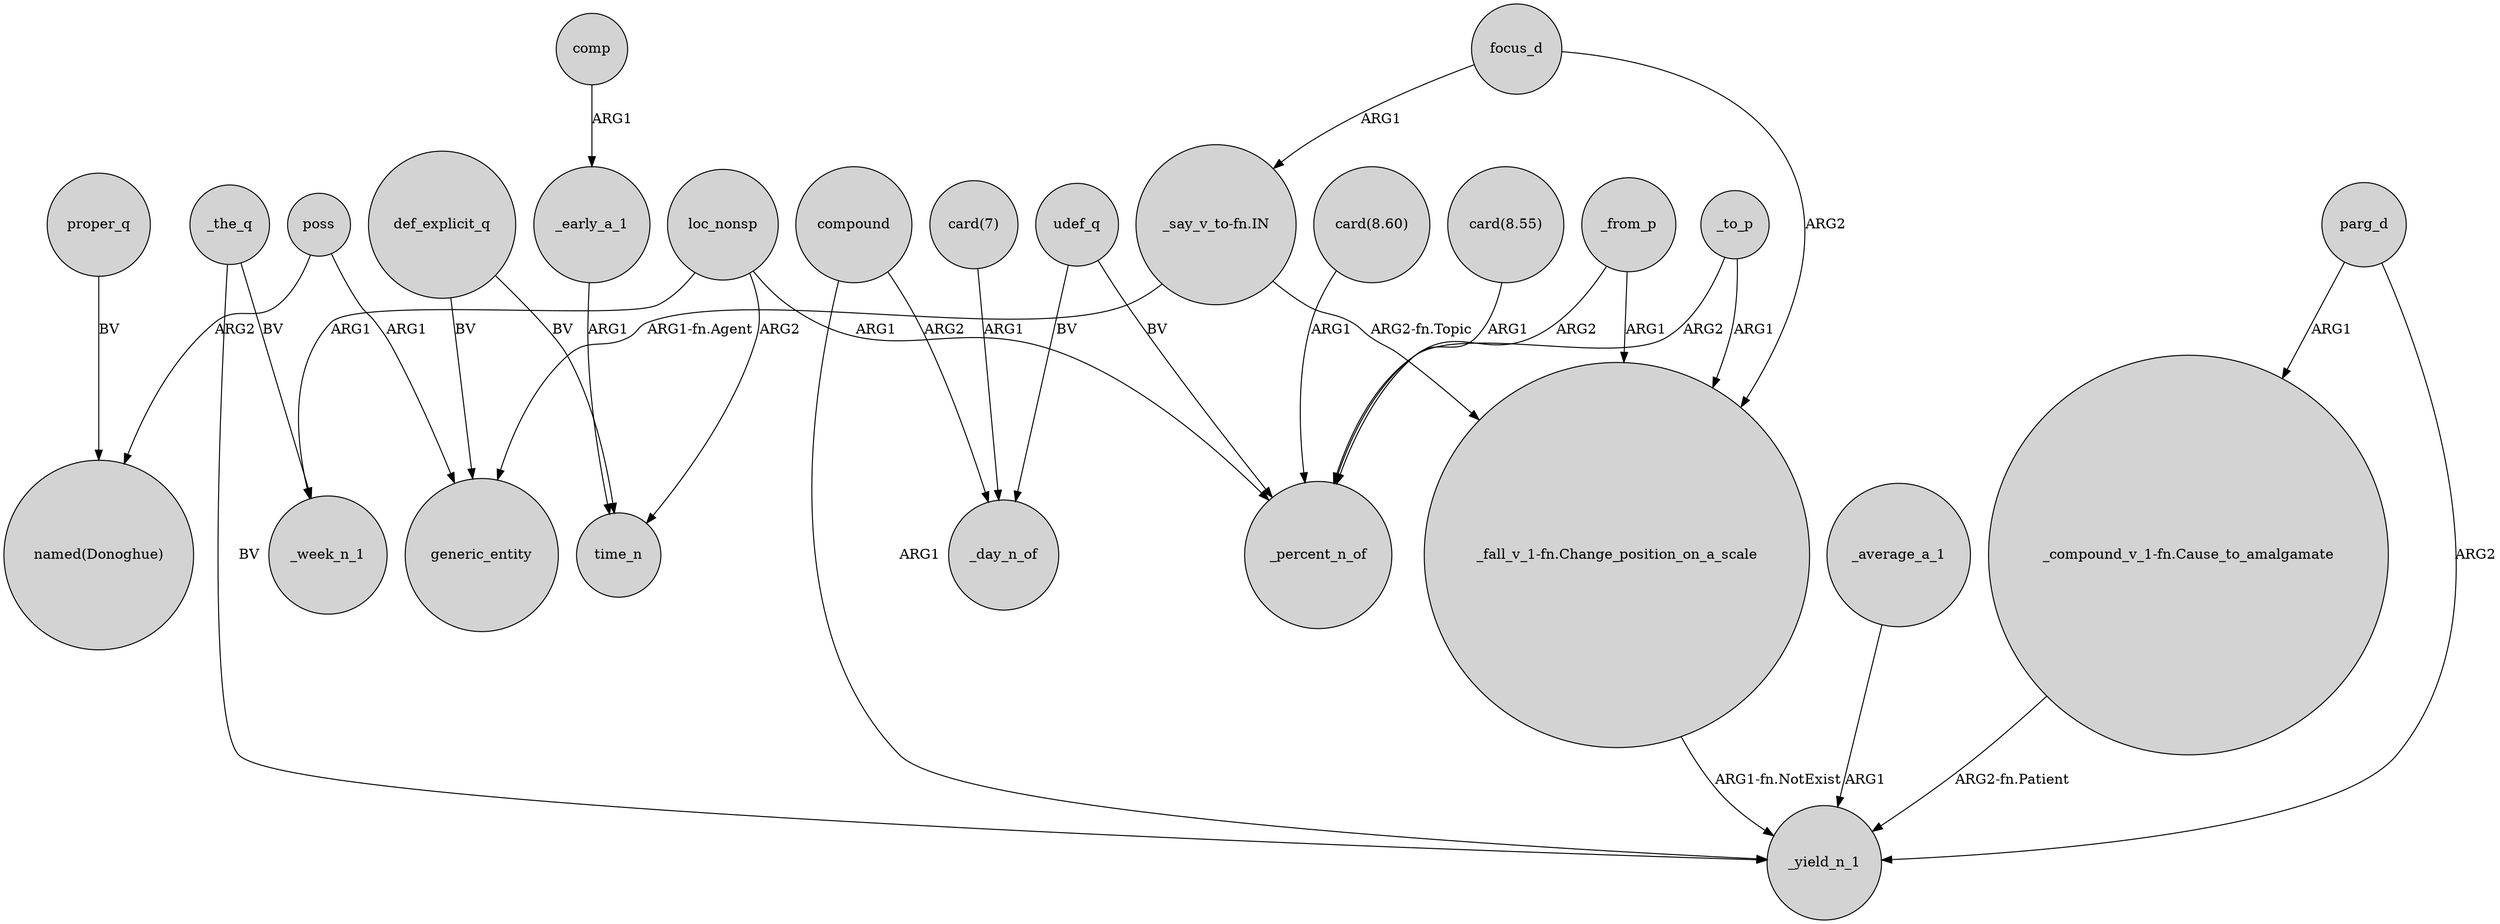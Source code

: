 digraph {
	node [shape=circle style=filled]
	_the_q -> _yield_n_1 [label=BV]
	poss -> generic_entity [label=ARG1]
	"_say_v_to-fn.IN" -> generic_entity [label="ARG1-fn.Agent"]
	focus_d -> "_fall_v_1-fn.Change_position_on_a_scale" [label=ARG2]
	_from_p -> "_fall_v_1-fn.Change_position_on_a_scale" [label=ARG1]
	def_explicit_q -> time_n [label=BV]
	loc_nonsp -> _week_n_1 [label=ARG1]
	_average_a_1 -> _yield_n_1 [label=ARG1]
	poss -> "named(Donoghue)" [label=ARG2]
	def_explicit_q -> generic_entity [label=BV]
	compound -> _yield_n_1 [label=ARG1]
	compound -> _day_n_of [label=ARG2]
	"card(7)" -> _day_n_of [label=ARG1]
	udef_q -> _day_n_of [label=BV]
	loc_nonsp -> _percent_n_of [label=ARG1]
	parg_d -> _yield_n_1 [label=ARG2]
	loc_nonsp -> time_n [label=ARG2]
	"_fall_v_1-fn.Change_position_on_a_scale" -> _yield_n_1 [label="ARG1-fn.NotExist"]
	"_say_v_to-fn.IN" -> "_fall_v_1-fn.Change_position_on_a_scale" [label="ARG2-fn.Topic"]
	"card(8.60)" -> _percent_n_of [label=ARG1]
	"card(8.55)" -> _percent_n_of [label=ARG1]
	_the_q -> _week_n_1 [label=BV]
	"_compound_v_1-fn.Cause_to_amalgamate" -> _yield_n_1 [label="ARG2-fn.Patient"]
	_to_p -> _percent_n_of [label=ARG2]
	_early_a_1 -> time_n [label=ARG1]
	parg_d -> "_compound_v_1-fn.Cause_to_amalgamate" [label=ARG1]
	_from_p -> _percent_n_of [label=ARG2]
	udef_q -> _percent_n_of [label=BV]
	proper_q -> "named(Donoghue)" [label=BV]
	comp -> _early_a_1 [label=ARG1]
	_to_p -> "_fall_v_1-fn.Change_position_on_a_scale" [label=ARG1]
	focus_d -> "_say_v_to-fn.IN" [label=ARG1]
}
